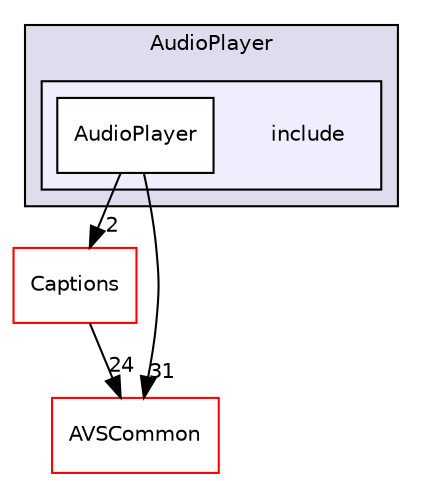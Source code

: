 digraph "/home/ANT.AMAZON.COM/womw/workplace/1.19_release/doxy/avs-device-sdk/CapabilityAgents/AudioPlayer/include" {
  compound=true
  node [ fontsize="10", fontname="Helvetica"];
  edge [ labelfontsize="10", labelfontname="Helvetica"];
  subgraph clusterdir_9dde9d78e15cabfb8e2b222ee9474f52 {
    graph [ bgcolor="#ddddee", pencolor="black", label="AudioPlayer" fontname="Helvetica", fontsize="10", URL="dir_9dde9d78e15cabfb8e2b222ee9474f52.html"]
  subgraph clusterdir_0b9723c2c8bc9e838121a6fbc73cf49e {
    graph [ bgcolor="#eeeeff", pencolor="black", label="" URL="dir_0b9723c2c8bc9e838121a6fbc73cf49e.html"];
    dir_0b9723c2c8bc9e838121a6fbc73cf49e [shape=plaintext label="include"];
    dir_96850cc6d2c5822d23f38a41ba6afa08 [shape=box label="AudioPlayer" color="black" fillcolor="white" style="filled" URL="dir_96850cc6d2c5822d23f38a41ba6afa08.html"];
  }
  }
  dir_de0e77330fd0ab33359e90b501923c8e [shape=box label="Captions" fillcolor="white" style="filled" color="red" URL="dir_de0e77330fd0ab33359e90b501923c8e.html"];
  dir_13e65effb2bde530b17b3d5eefcd0266 [shape=box label="AVSCommon" fillcolor="white" style="filled" color="red" URL="dir_13e65effb2bde530b17b3d5eefcd0266.html"];
  dir_de0e77330fd0ab33359e90b501923c8e->dir_13e65effb2bde530b17b3d5eefcd0266 [headlabel="24", labeldistance=1.5 headhref="dir_000268_000017.html"];
  dir_96850cc6d2c5822d23f38a41ba6afa08->dir_de0e77330fd0ab33359e90b501923c8e [headlabel="2", labeldistance=1.5 headhref="dir_000193_000268.html"];
  dir_96850cc6d2c5822d23f38a41ba6afa08->dir_13e65effb2bde530b17b3d5eefcd0266 [headlabel="31", labeldistance=1.5 headhref="dir_000193_000017.html"];
}

